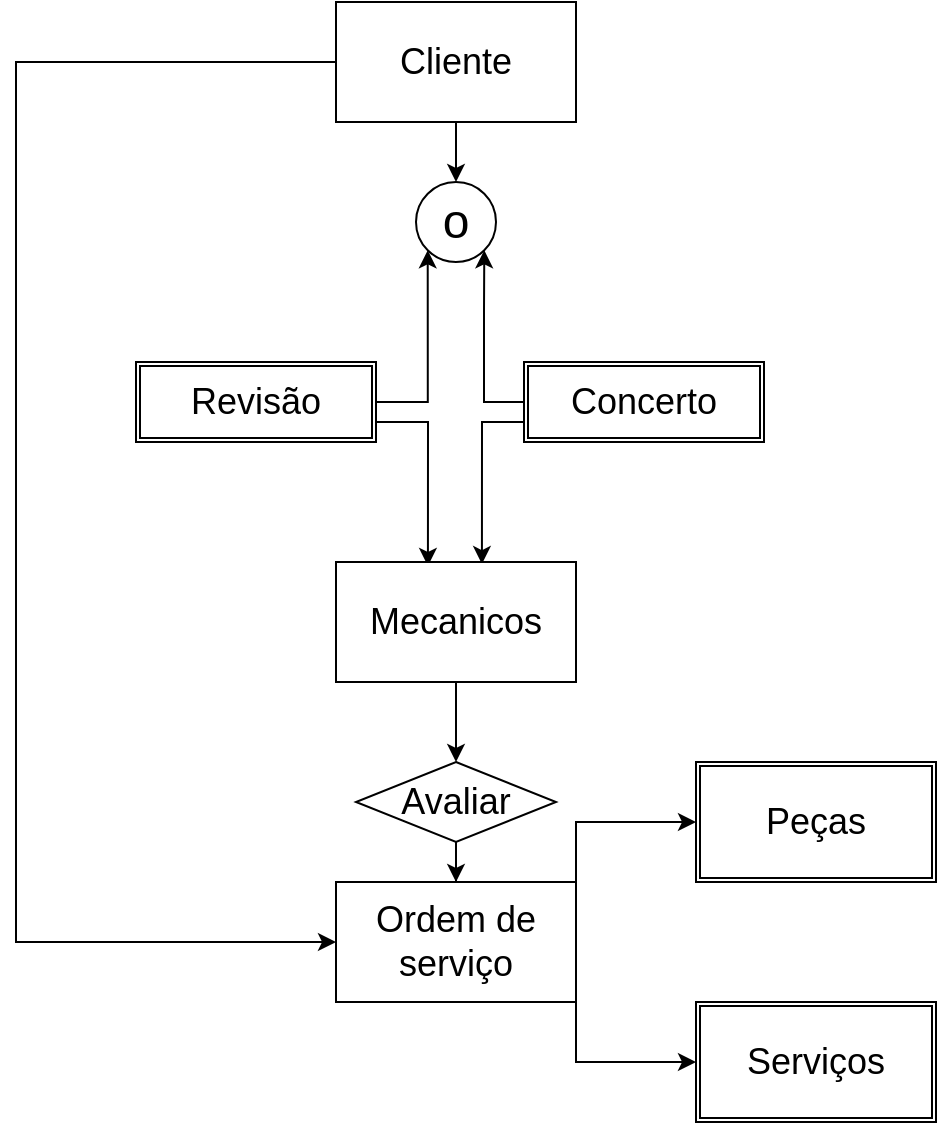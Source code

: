 <mxfile version="20.3.0" type="github">
  <diagram id="N9ADiY3QkiiLvTjCvlH-" name="Página-1">
    <mxGraphModel dx="868" dy="482" grid="1" gridSize="10" guides="1" tooltips="1" connect="1" arrows="1" fold="1" page="1" pageScale="1" pageWidth="827" pageHeight="1169" math="0" shadow="0">
      <root>
        <mxCell id="0" />
        <mxCell id="1" parent="0" />
        <mxCell id="iHQXcSi1We1GzEtA0HQJ-3" value="" style="edgeStyle=orthogonalEdgeStyle;rounded=0;orthogonalLoop=1;jettySize=auto;html=1;" edge="1" parent="1" source="iHQXcSi1We1GzEtA0HQJ-1" target="iHQXcSi1We1GzEtA0HQJ-2">
          <mxGeometry relative="1" as="geometry" />
        </mxCell>
        <mxCell id="iHQXcSi1We1GzEtA0HQJ-16" style="edgeStyle=orthogonalEdgeStyle;rounded=0;orthogonalLoop=1;jettySize=auto;html=1;fontSize=18;entryX=0;entryY=0.5;entryDx=0;entryDy=0;" edge="1" parent="1" source="iHQXcSi1We1GzEtA0HQJ-1" target="iHQXcSi1We1GzEtA0HQJ-14">
          <mxGeometry relative="1" as="geometry">
            <mxPoint x="170" y="700" as="targetPoint" />
            <Array as="points">
              <mxPoint x="160" y="220" />
              <mxPoint x="160" y="660" />
            </Array>
          </mxGeometry>
        </mxCell>
        <mxCell id="iHQXcSi1We1GzEtA0HQJ-1" value="Cliente" style="rounded=0;whiteSpace=wrap;html=1;fontSize=18;" vertex="1" parent="1">
          <mxGeometry x="320" y="190" width="120" height="60" as="geometry" />
        </mxCell>
        <mxCell id="iHQXcSi1We1GzEtA0HQJ-2" value="o" style="ellipse;whiteSpace=wrap;html=1;rounded=0;fontSize=24;" vertex="1" parent="1">
          <mxGeometry x="360" y="280" width="40" height="40" as="geometry" />
        </mxCell>
        <mxCell id="iHQXcSi1We1GzEtA0HQJ-6" style="edgeStyle=orthogonalEdgeStyle;rounded=0;orthogonalLoop=1;jettySize=auto;html=1;entryX=0;entryY=1;entryDx=0;entryDy=0;fontSize=18;" edge="1" parent="1" source="iHQXcSi1We1GzEtA0HQJ-4" target="iHQXcSi1We1GzEtA0HQJ-2">
          <mxGeometry relative="1" as="geometry" />
        </mxCell>
        <mxCell id="iHQXcSi1We1GzEtA0HQJ-10" style="edgeStyle=orthogonalEdgeStyle;rounded=0;orthogonalLoop=1;jettySize=auto;html=1;exitX=1;exitY=0.75;exitDx=0;exitDy=0;entryX=0.383;entryY=0.033;entryDx=0;entryDy=0;entryPerimeter=0;fontSize=18;" edge="1" parent="1" source="iHQXcSi1We1GzEtA0HQJ-4" target="iHQXcSi1We1GzEtA0HQJ-9">
          <mxGeometry relative="1" as="geometry" />
        </mxCell>
        <mxCell id="iHQXcSi1We1GzEtA0HQJ-4" value="Revisão" style="shape=ext;double=1;rounded=0;whiteSpace=wrap;html=1;fontSize=18;" vertex="1" parent="1">
          <mxGeometry x="220" y="370" width="120" height="40" as="geometry" />
        </mxCell>
        <mxCell id="iHQXcSi1We1GzEtA0HQJ-8" style="edgeStyle=orthogonalEdgeStyle;rounded=0;orthogonalLoop=1;jettySize=auto;html=1;entryX=1;entryY=1;entryDx=0;entryDy=0;fontSize=18;" edge="1" parent="1" source="iHQXcSi1We1GzEtA0HQJ-5" target="iHQXcSi1We1GzEtA0HQJ-2">
          <mxGeometry relative="1" as="geometry" />
        </mxCell>
        <mxCell id="iHQXcSi1We1GzEtA0HQJ-11" style="edgeStyle=orthogonalEdgeStyle;rounded=0;orthogonalLoop=1;jettySize=auto;html=1;exitX=0;exitY=0.75;exitDx=0;exitDy=0;entryX=0.608;entryY=0.017;entryDx=0;entryDy=0;entryPerimeter=0;fontSize=18;" edge="1" parent="1" source="iHQXcSi1We1GzEtA0HQJ-5" target="iHQXcSi1We1GzEtA0HQJ-9">
          <mxGeometry relative="1" as="geometry" />
        </mxCell>
        <mxCell id="iHQXcSi1We1GzEtA0HQJ-5" value="Concerto" style="shape=ext;double=1;rounded=0;whiteSpace=wrap;html=1;fontSize=18;" vertex="1" parent="1">
          <mxGeometry x="414" y="370" width="120" height="40" as="geometry" />
        </mxCell>
        <mxCell id="iHQXcSi1We1GzEtA0HQJ-13" value="" style="edgeStyle=orthogonalEdgeStyle;rounded=0;orthogonalLoop=1;jettySize=auto;html=1;fontSize=18;" edge="1" parent="1" source="iHQXcSi1We1GzEtA0HQJ-9" target="iHQXcSi1We1GzEtA0HQJ-12">
          <mxGeometry relative="1" as="geometry" />
        </mxCell>
        <mxCell id="iHQXcSi1We1GzEtA0HQJ-9" value="Mecanicos" style="rounded=0;whiteSpace=wrap;html=1;fontSize=18;" vertex="1" parent="1">
          <mxGeometry x="320" y="470" width="120" height="60" as="geometry" />
        </mxCell>
        <mxCell id="iHQXcSi1We1GzEtA0HQJ-15" value="" style="edgeStyle=orthogonalEdgeStyle;rounded=0;orthogonalLoop=1;jettySize=auto;html=1;fontSize=18;" edge="1" parent="1" source="iHQXcSi1We1GzEtA0HQJ-12" target="iHQXcSi1We1GzEtA0HQJ-14">
          <mxGeometry relative="1" as="geometry" />
        </mxCell>
        <mxCell id="iHQXcSi1We1GzEtA0HQJ-12" value="Avaliar" style="rhombus;whiteSpace=wrap;html=1;fontSize=18;rounded=0;" vertex="1" parent="1">
          <mxGeometry x="330" y="570" width="100" height="40" as="geometry" />
        </mxCell>
        <mxCell id="iHQXcSi1We1GzEtA0HQJ-21" style="edgeStyle=orthogonalEdgeStyle;rounded=0;orthogonalLoop=1;jettySize=auto;html=1;exitX=1;exitY=0;exitDx=0;exitDy=0;entryX=0;entryY=0.5;entryDx=0;entryDy=0;fontSize=18;" edge="1" parent="1" source="iHQXcSi1We1GzEtA0HQJ-14" target="iHQXcSi1We1GzEtA0HQJ-19">
          <mxGeometry relative="1" as="geometry" />
        </mxCell>
        <mxCell id="iHQXcSi1We1GzEtA0HQJ-22" style="edgeStyle=orthogonalEdgeStyle;rounded=0;orthogonalLoop=1;jettySize=auto;html=1;exitX=1;exitY=1;exitDx=0;exitDy=0;entryX=0;entryY=0.5;entryDx=0;entryDy=0;fontSize=18;" edge="1" parent="1" source="iHQXcSi1We1GzEtA0HQJ-14" target="iHQXcSi1We1GzEtA0HQJ-20">
          <mxGeometry relative="1" as="geometry" />
        </mxCell>
        <mxCell id="iHQXcSi1We1GzEtA0HQJ-14" value="Ordem de serviço" style="whiteSpace=wrap;html=1;fontSize=18;rounded=0;" vertex="1" parent="1">
          <mxGeometry x="320" y="630" width="120" height="60" as="geometry" />
        </mxCell>
        <mxCell id="iHQXcSi1We1GzEtA0HQJ-19" value="Peças" style="shape=ext;double=1;rounded=0;whiteSpace=wrap;html=1;fontSize=18;" vertex="1" parent="1">
          <mxGeometry x="500" y="570" width="120" height="60" as="geometry" />
        </mxCell>
        <mxCell id="iHQXcSi1We1GzEtA0HQJ-20" value="Serviços" style="shape=ext;double=1;rounded=0;whiteSpace=wrap;html=1;fontSize=18;" vertex="1" parent="1">
          <mxGeometry x="500" y="690" width="120" height="60" as="geometry" />
        </mxCell>
      </root>
    </mxGraphModel>
  </diagram>
</mxfile>
